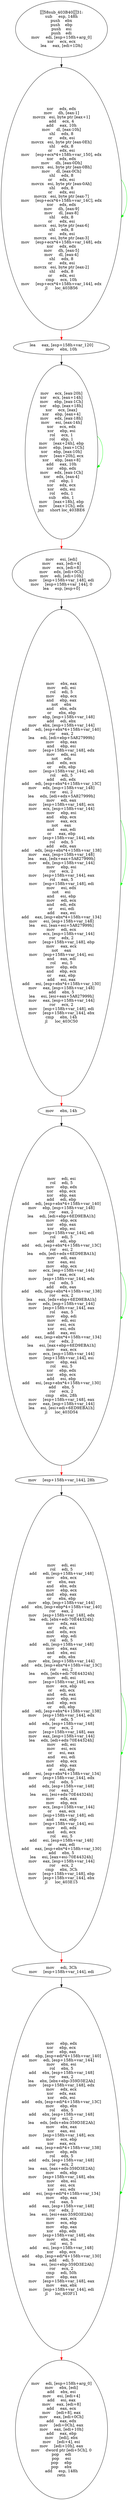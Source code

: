 digraph G{
Node0 [label = "58sub_403B4031:
sub     esp, 148h
push    ebx
push    ebp
push    esi
push    edi
mov     edi, [esp+158h+arg_0]
xor     ecx, ecx
lea     eax, [edi+1Dh]"]
Node1 [label = "xor     edx, edx
mov     dh, [eax-1]
movzx   esi, byte ptr [eax+1]
add     ecx, 4
add     eax, 10h
mov     dl, [eax-10h]
shl     edx, 8
or      edx, esi
movzx   esi, byte ptr [eax-0Eh]
shl     edx, 8
or      edx, esi
mov     [esp+ecx*4+158h+var_150], edx
xor     edx, edx
mov     dh, [eax-0Dh]
movzx   esi, byte ptr [eax-0Bh]
mov     dl, [eax-0Ch]
shl     edx, 8
or      edx, esi
movzx   esi, byte ptr [eax-0Ah]
shl     edx, 8
or      edx, esi
movzx   esi, byte ptr [eax-7]
mov     [esp+ecx*4+158h+var_14C], edx
xor     edx, edx
mov     dh, [eax-9]
mov     dl, [eax-8]
shl     edx, 8
or      edx, esi
movzx   esi, byte ptr [eax-6]
shl     edx, 8
or      edx, esi
movzx   esi, byte ptr [eax-3]
mov     [esp+ecx*4+158h+var_148], edx
xor     edx, edx
mov     dh, [eax-5]
mov     dl, [eax-4]
shl     edx, 8
or      edx, esi
movzx   esi, byte ptr [eax-2]
shl     edx, 8
or      edx, esi
cmp     ecx, 10h
mov     [esp+ecx*4+158h+var_144], edx
jl      loc_403B56"]
Node2 [label = "lea     eax, [esp+158h+var_120]
mov     ebx, 10h"]
Node3 [label = "mov     ecx, [eax-20h]
xor     ecx, [eax+14h]
mov     ebp, [eax-1Ch]
xor     ebp, [eax+18h]
xor     ecx, [eax]
xor     ebp, [eax+4]
mov     edx, [eax-18h]
mov     esi, [eax-14h]
xor     ecx, edx
xor     ebp, esi
rol     ecx, 1
rol     ebp, 1
mov     [eax+24h], ebp
mov     ebp, [eax+1Ch]
xor     ebp, [eax-10h]
mov     [eax+20h], ecx
xor     ebp, [eax+8]
add     eax, 10h
xor     ebp, edx
mov     edx, [eax-1Ch]
xor     edx, [eax-4]
rol     ebp, 1
xor     edx, ecx
xor     edx, esi
rol     edx, 1
sub     ebx, 1
mov     [eax+18h], ebp
mov     [eax+1Ch], edx
jnz     short loc_403BE6"]
Node4 [label = "mov     esi, [edi]
mov     eax, [edi+4]
mov     ecx, [edi+8]
mov     edx, [edi+0Ch]
mov     edi, [edi+10h]
mov     [esp+158h+var_148], edi
mov     [esp+158h+var_144], 0
lea     esp, [esp+0]"]
Node5 [label = "mov     ebx, eax
mov     edi, esi
rol     edi, 5
mov     ebp, ecx
and     ebp, eax
not     ebx
and     ebx, edx
or      ebx, ebp
mov     ebp, [esp+158h+var_148]
add     edi, ebx
mov     ebx, [esp+158h+var_144]
add     edi, [esp+ebx*4+158h+var_140]
ror     eax, 2
lea     edi, [edi+ebp+5A827999h]
mov     ebp, eax
and     ebp, esi
mov     [esp+158h+var_148], edx
mov     edx, esi
not     edx
and     edx, ecx
or      edx, ebp
mov     [esp+158h+var_144], edi
rol     edi, 5
add     edi, edx
add     edi, [esp+ebx*4+158h+var_13C]
mov     edx, [esp+158h+var_148]
ror     esi, 2
lea     edx, [edi+edx+5A827999h]
mov     edi, eax
mov     [esp+158h+var_148], ecx
mov     ecx, [esp+158h+var_144]
mov     ebp, esi
and     ebp, ecx
mov     eax, ecx
not     eax
and     eax, edi
or      eax, ebp
mov     [esp+158h+var_144], edx
rol     edx, 5
add     edx, eax
add     edx, [esp+ebx*4+158h+var_138]
mov     eax, [esp+158h+var_148]
lea     eax, [edx+eax+5A827999h]
mov     edx, [esp+158h+var_144]
mov     ebp, esi
ror     ecx, 2
mov     [esp+158h+var_144], eax
rol     eax, 5
mov     [esp+158h+var_148], edi
mov     esi, edx
not     esi
and     esi, ebp
mov     edi, ecx
and     edi, edx
or      esi, edi
add     eax, esi
add     eax, [esp+ebx*4+158h+var_134]
mov     esi, [esp+158h+var_148]
lea     esi, [eax+esi+5A827999h]
mov     edi, ecx
mov     ecx, [esp+158h+var_144]
ror     edx, 2
mov     [esp+158h+var_148], ebp
mov     eax, ecx
not     eax
mov     [esp+158h+var_144], esi
and     eax, edi
rol     esi, 5
mov     ebp, edx
and     ebp, ecx
or      eax, ebp
add     esi, eax
add     esi, [esp+ebx*4+158h+var_130]
mov     eax, [esp+158h+var_148]
add     ebx, 5
lea     esi, [esi+eax+5A827999h]
mov     eax, [esp+158h+var_144]
ror     ecx, 2
mov     [esp+158h+var_148], edi
mov     [esp+158h+var_144], ebx
cmp     ebx, 14h
jl      loc_403C50"]
Node6 [label = "mov     ebx, 14h"]
Node7 [label = "mov     edi, esi
rol     edi, 5
mov     ebp, edx
xor     ebp, ecx
xor     ebp, eax
add     edi, ebp
add     edi, [esp+ebx*4+158h+var_140]
mov     ebp, [esp+158h+var_148]
ror     eax, 2
lea     edi, [edi+ebp+6ED9EBA1h]
mov     ebp, ecx
xor     ebp, eax
xor     ebp, esi
mov     [esp+158h+var_144], edi
rol     edi, 5
add     edi, ebp
add     edi, [esp+ebx*4+158h+var_13C]
ror     esi, 2
lea     edx, [edi+edx+6ED9EBA1h]
mov     edi, eax
xor     eax, esi
mov     ebp, ecx
mov     ecx, [esp+158h+var_144]
xor     eax, ecx
mov     [esp+158h+var_144], edx
rol     edx, 5
add     edx, eax
add     edx, [esp+ebx*4+158h+var_138]
ror     ecx, 2
lea     eax, [edx+ebp+6ED9EBA1h]
mov     edx, [esp+158h+var_144]
mov     [esp+158h+var_144], eax
rol     eax, 5
mov     ebp, edi
mov     edi, esi
xor     esi, ecx
xor     esi, edx
add     eax, esi
add     eax, [esp+ebx*4+158h+var_134]
ror     edx, 2
lea     esi, [eax+ebp+6ED9EBA1h]
mov     eax, ecx
mov     ecx, [esp+158h+var_144]
mov     [esp+158h+var_144], esi
mov     ebp, eax
rol     esi, 5
xor     ebp, edx
xor     ebp, ecx
add     esi, ebp
add     esi, [esp+ebx*4+158h+var_130]
add     ebx, 5
ror     ecx, 2
cmp     ebx, 28h
mov     [esp+158h+var_148], eax
mov     eax, [esp+158h+var_144]
lea     esi, [esi+edi+6ED9EBA1h]
jl      loc_403D54"]
Node8 [label = "mov     [esp+158h+var_144], 28h"]
Node9 [label = "mov     edi, esi
rol     edi, 5
add     edi, [esp+158h+var_148]
mov     ebx, ecx
or      ebx, eax
and     ebx, edx
mov     ebp, ecx
and     ebp, eax
or      ebx, ebp
mov     ebp, [esp+158h+var_144]
add     ebx, [esp+ebp*4+158h+var_140]
ror     eax, 2
mov     [esp+158h+var_148], edx
lea     edi, [ebx+edi-70E44324h]
mov     edx, eax
or      edx, esi
and     edx, ecx
mov     ebp, edi
rol     edi, 5
add     edi, [esp+158h+var_148]
mov     ebx, eax
and     ebx, esi
or      edx, ebx
mov     ebx, [esp+158h+var_144]
add     edx, [esp+ebx*4+158h+var_13C]
ror     esi, 2
lea     edx, [edx+edi-70E44324h]
mov     edi, esi
mov     [esp+158h+var_148], ecx
mov     ecx, ebp
or      edi, ecx
and     edi, eax
mov     ebp, esi
and     ebp, ecx
or      edi, ebp
add     edi, [esp+ebx*4+158h+var_138]
mov     [esp+158h+var_144], edx
rol     edx, 5
add     edx, [esp+158h+var_148]
ror     ecx, 2
mov     [esp+158h+var_148], eax
mov     eax, [esp+158h+var_144]
lea     edx, [edi+edx-70E44324h]
mov     edi, esi
mov     esi, ecx
or      esi, eax
and     esi, edi
mov     ebp, ecx
and     ebp, eax
or      esi, ebp
add     esi, [esp+ebx*4+158h+var_134]
mov     [esp+158h+var_144], edx
rol     edx, 5
add     edx, [esp+158h+var_148]
ror     eax, 2
lea     esi, [esi+edx-70E44324h]
mov     edx, eax
mov     ebp, ecx
mov     ecx, [esp+158h+var_144]
or      eax, ecx
mov     [esp+158h+var_148], edi
and     eax, ebp
mov     [esp+158h+var_144], esi
mov     edi, edx
and     edi, ecx
rol     esi, 5
add     esi, [esp+158h+var_148]
or      eax, edi
add     eax, [esp+ebx*4+158h+var_130]
add     ebx, 5
lea     esi, [eax+esi-70E44324h]
mov     eax, [esp+158h+var_144]
ror     ecx, 2
cmp     ebx, 3Ch
mov     [esp+158h+var_148], ebp
mov     [esp+158h+var_144], ebx
jl      loc_403E15"]
Node10 [label = "mov     edi, 3Ch
mov     [esp+158h+var_144], edi"]
Node11 [label = "mov     ebp, edx
xor     ebp, ecx
xor     ebp, eax
add     ebp, [esp+edi*4+158h+var_140]
mov     edi, [esp+158h+var_144]
mov     ebx, esi
rol     ebx, 5
add     ebx, [esp+158h+var_148]
ror     eax, 2
lea     ebx, [ebx+ebp-359D3E2Ah]
mov     [esp+158h+var_148], edx
mov     edx, ecx
xor     edx, eax
xor     edx, esi
add     edx, [esp+edi*4+158h+var_13C]
mov     ebp, ebx
rol     ebx, 5
add     ebx, [esp+158h+var_148]
ror     esi, 2
lea     edx, [edx+ebx-359D3E2Ah]
mov     ebx, eax
xor     eax, esi
mov     [esp+158h+var_148], ecx
mov     ecx, ebp
xor     eax, ecx
add     eax, [esp+edi*4+158h+var_138]
mov     ebp, edx
rol     edx, 5
add     edx, [esp+158h+var_148]
ror     ecx, 2
lea     eax, [eax+edx-359D3E2Ah]
mov     edx, ebp
mov     [esp+158h+var_148], ebx
mov     ebx, esi
xor     esi, ecx
xor     esi, edx
add     esi, [esp+edi*4+158h+var_134]
mov     ebp, eax
rol     eax, 5
add     eax, [esp+158h+var_148]
ror     edx, 2
lea     esi, [esi+eax-359D3E2Ah]
mov     eax, ecx
mov     ecx, ebp
mov     ebp, eax
xor     ebp, edx
mov     [esp+158h+var_148], ebx
mov     ebx, esi
rol     esi, 5
add     esi, [esp+158h+var_148]
xor     ebp, ecx
add     ebp, [esp+edi*4+158h+var_130]
add     edi, 5
lea     esi, [esi+ebp-359D3E2Ah]
ror     ecx, 2
cmp     edi, 50h
mov     ebp, eax
mov     [esp+158h+var_148], eax
mov     eax, ebx
mov     [esp+158h+var_144], edi
jl      loc_403F11"]
Node12 [label = "mov     edi, [esp+158h+arg_0]
mov     ebx, [edi]
add     ebx, esi
mov     esi, [edi+4]
add     esi, eax
mov     eax, [edi+8]
add     eax, ecx
mov     [edi+8], eax
mov     eax, [edi+0Ch]
add     eax, edx
mov     [edi+0Ch], eax
mov     eax, [edi+10h]
add     eax, ebp
mov     [edi], ebx
mov     [edi+4], esi
mov     [edi+10h], eax
mov     dword ptr [edi+5Ch], 0
pop     edi
pop     esi
pop     ebp
pop     ebx
add     esp, 148h
retn"]
Node0 -> Node1 [color = "black"]
Node1 -> Node2 [color = "red"]
Node1 -> Node1 [color = "green"]
Node2 -> Node3 [color = "black"]
Node3 -> Node4 [color = "red"]
Node3 -> Node3 [color = "green"]
Node4 -> Node5 [color = "black"]
Node5 -> Node6 [color = "red"]
Node5 -> Node5 [color = "green"]
Node6 -> Node7 [color = "black"]
Node7 -> Node8 [color = "red"]
Node7 -> Node7 [color = "green"]
Node8 -> Node9 [color = "black"]
Node9 -> Node10 [color = "red"]
Node9 -> Node9 [color = "green"]
Node10 -> Node11 [color = "black"]
Node11 -> Node12 [color = "red"]
Node11 -> Node11 [color = "green"]
}
